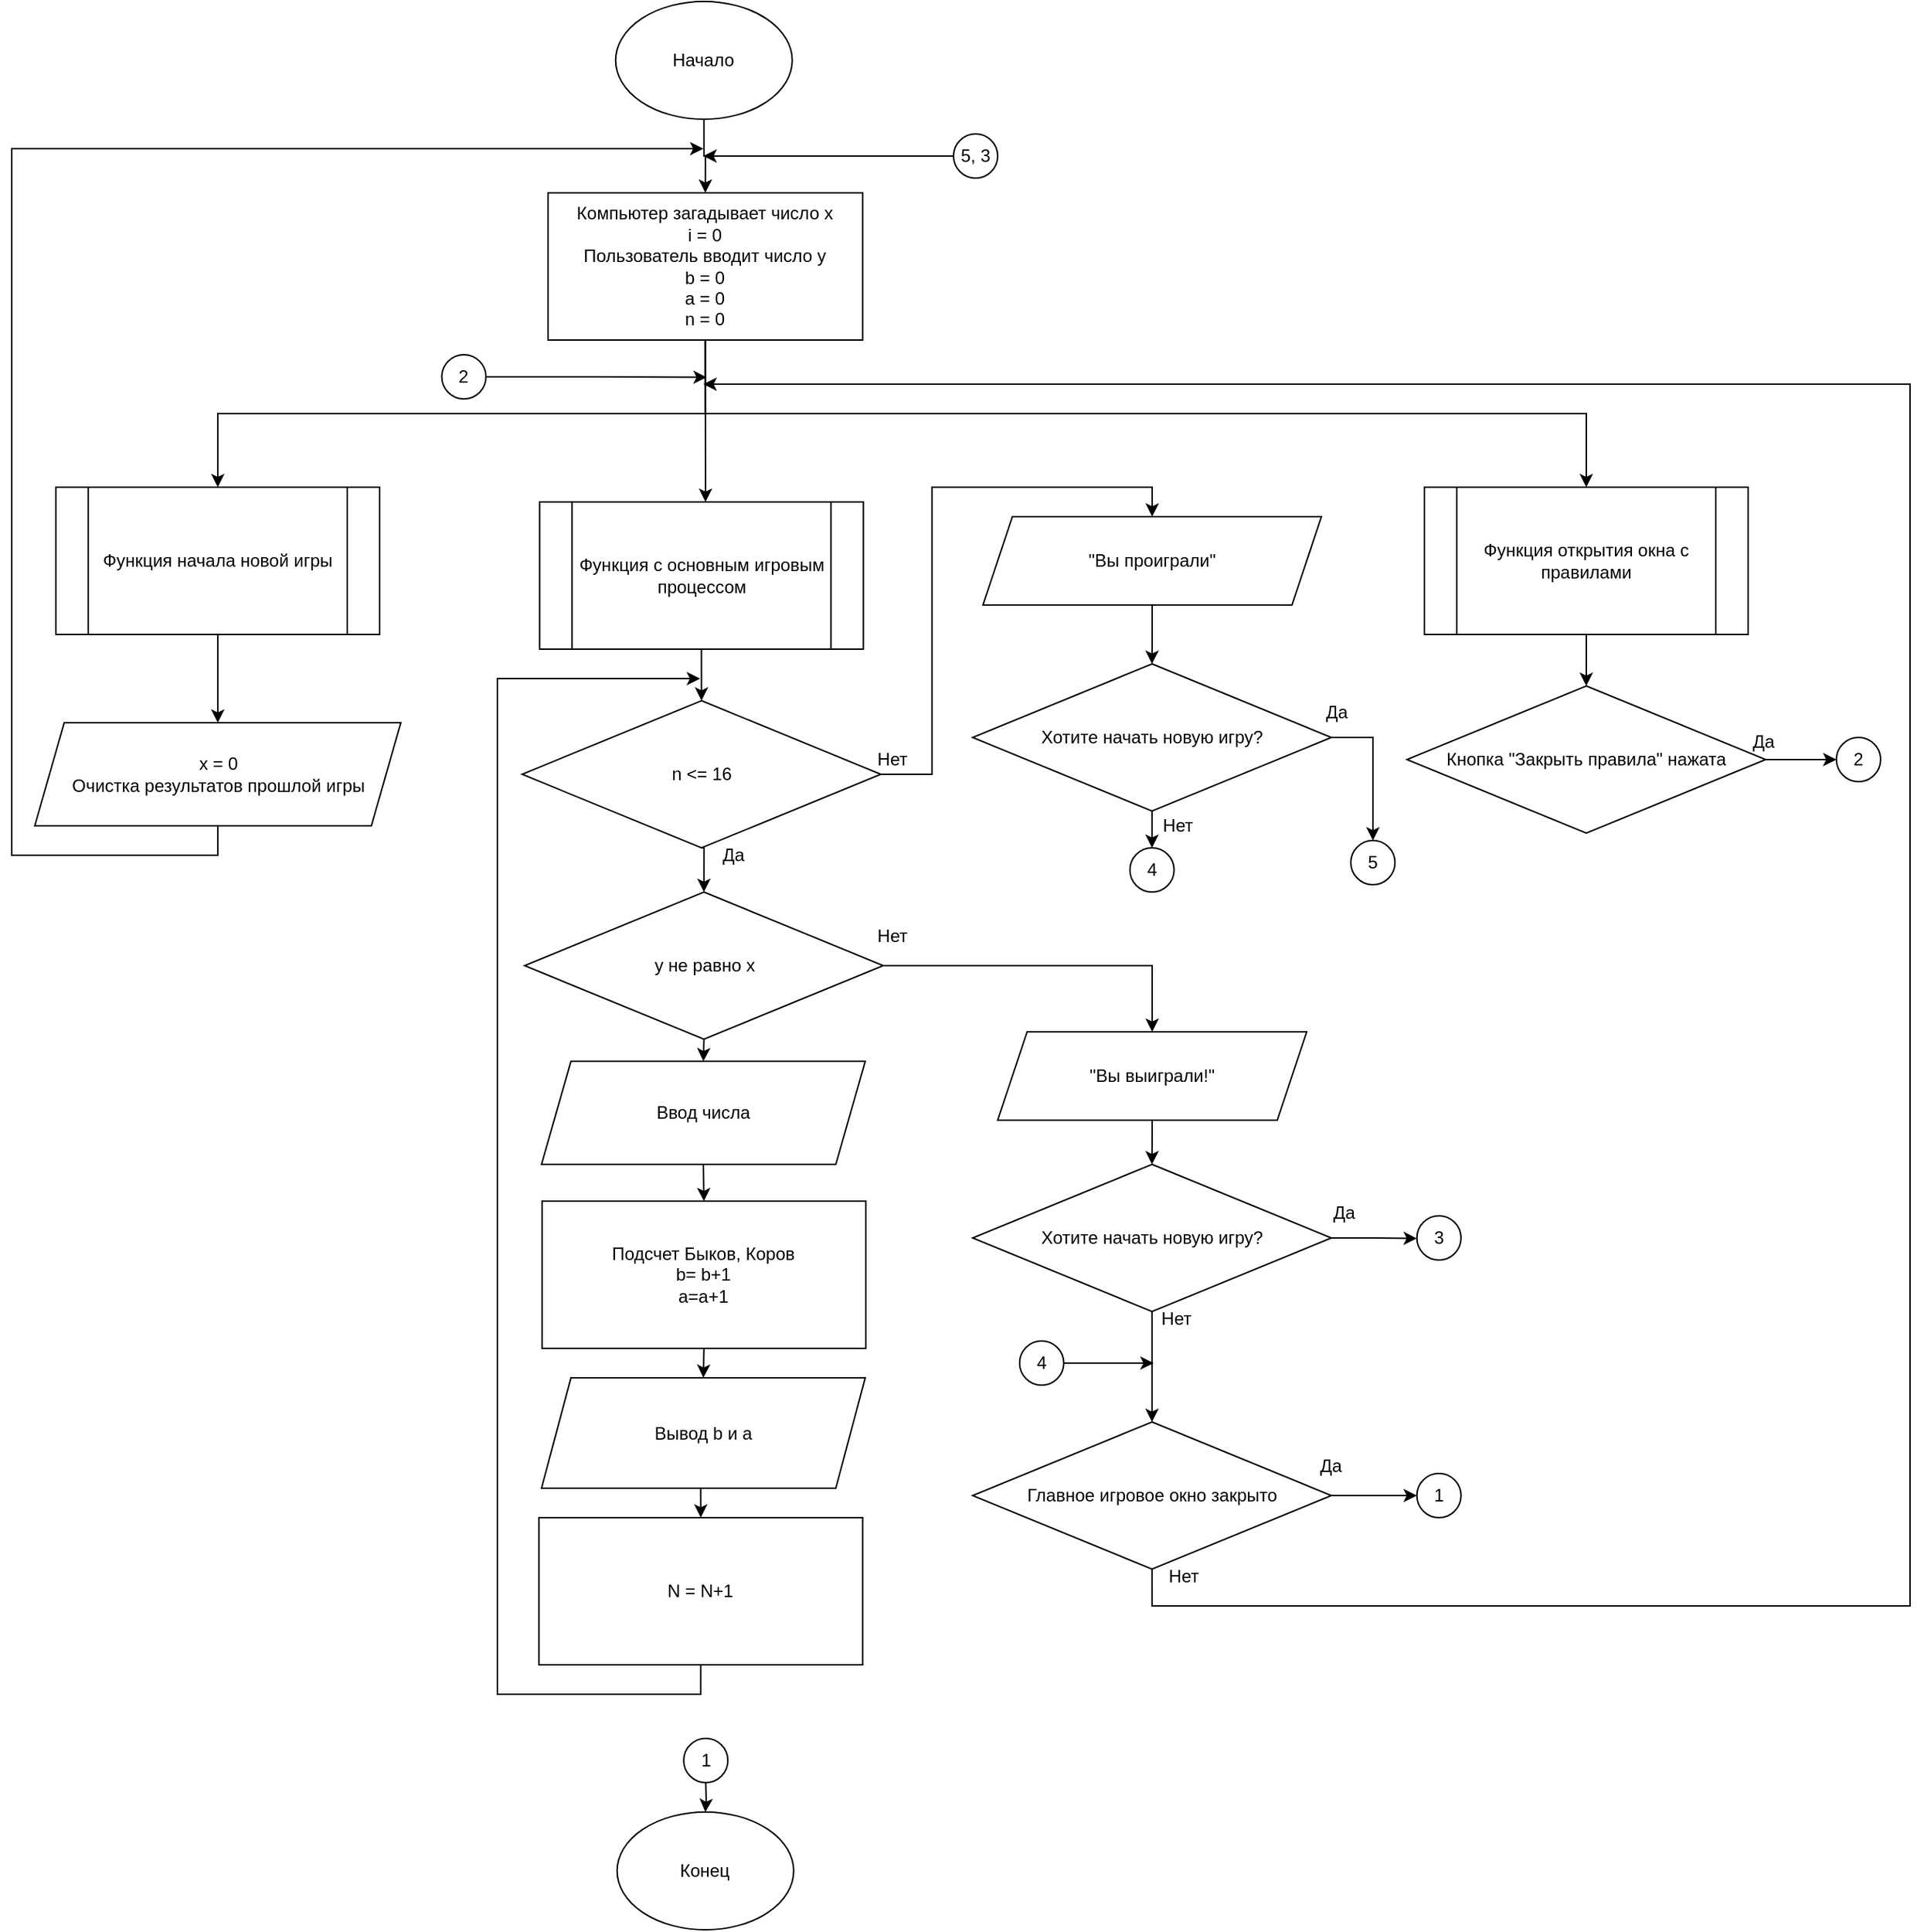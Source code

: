 <mxfile version="21.2.8" type="device">
  <diagram name="Страница 1" id="S4ITIVjbrih3VKN2v5uv">
    <mxGraphModel dx="2514" dy="2162" grid="1" gridSize="10" guides="1" tooltips="1" connect="1" arrows="1" fold="1" page="1" pageScale="1" pageWidth="827" pageHeight="1169" math="0" shadow="0">
      <root>
        <mxCell id="0" />
        <mxCell id="1" parent="0" />
        <mxCell id="5WMcYjBKRYL_eSm85BXO-1" style="edgeStyle=orthogonalEdgeStyle;rounded=0;orthogonalLoop=1;jettySize=auto;html=1;exitX=0.5;exitY=1;exitDx=0;exitDy=0;entryX=0.5;entryY=0;entryDx=0;entryDy=0;" edge="1" parent="1" source="5WMcYjBKRYL_eSm85BXO-2" target="5WMcYjBKRYL_eSm85BXO-6">
          <mxGeometry relative="1" as="geometry" />
        </mxCell>
        <mxCell id="5WMcYjBKRYL_eSm85BXO-2" value="Начало" style="ellipse;whiteSpace=wrap;html=1;" vertex="1" parent="1">
          <mxGeometry x="340.37" y="-90" width="120" height="80" as="geometry" />
        </mxCell>
        <mxCell id="5WMcYjBKRYL_eSm85BXO-3" style="edgeStyle=orthogonalEdgeStyle;rounded=0;orthogonalLoop=1;jettySize=auto;html=1;exitX=0.5;exitY=1;exitDx=0;exitDy=0;entryX=0.5;entryY=0;entryDx=0;entryDy=0;" edge="1" parent="1" source="5WMcYjBKRYL_eSm85BXO-6">
          <mxGeometry relative="1" as="geometry">
            <mxPoint x="401.46" y="250" as="targetPoint" />
          </mxGeometry>
        </mxCell>
        <mxCell id="5WMcYjBKRYL_eSm85BXO-4" style="edgeStyle=orthogonalEdgeStyle;rounded=0;orthogonalLoop=1;jettySize=auto;html=1;exitX=0.5;exitY=1;exitDx=0;exitDy=0;entryX=0.5;entryY=0;entryDx=0;entryDy=0;" edge="1" parent="1" source="5WMcYjBKRYL_eSm85BXO-6" target="5WMcYjBKRYL_eSm85BXO-115">
          <mxGeometry relative="1" as="geometry">
            <Array as="points">
              <mxPoint x="401" y="190" />
              <mxPoint x="1000" y="190" />
            </Array>
          </mxGeometry>
        </mxCell>
        <mxCell id="5WMcYjBKRYL_eSm85BXO-5" style="edgeStyle=orthogonalEdgeStyle;rounded=0;orthogonalLoop=1;jettySize=auto;html=1;exitX=0.5;exitY=1;exitDx=0;exitDy=0;" edge="1" parent="1" source="5WMcYjBKRYL_eSm85BXO-6" target="5WMcYjBKRYL_eSm85BXO-118">
          <mxGeometry relative="1" as="geometry" />
        </mxCell>
        <mxCell id="5WMcYjBKRYL_eSm85BXO-6" value="Компьютер загадывает число x&lt;br&gt;i = 0&lt;br&gt;Пользователь вводит число y&lt;br&gt;b = 0&lt;br&gt;a = 0&lt;br&gt;n = 0" style="rounded=0;whiteSpace=wrap;html=1;" vertex="1" parent="1">
          <mxGeometry x="294.46" y="40" width="213.78" height="100" as="geometry" />
        </mxCell>
        <mxCell id="5WMcYjBKRYL_eSm85BXO-8" style="edgeStyle=orthogonalEdgeStyle;rounded=0;orthogonalLoop=1;jettySize=auto;html=1;exitX=1;exitY=0.5;exitDx=0;exitDy=0;entryX=0.5;entryY=0;entryDx=0;entryDy=0;" edge="1" parent="1" source="5WMcYjBKRYL_eSm85BXO-9" target="5WMcYjBKRYL_eSm85BXO-28">
          <mxGeometry relative="1" as="geometry">
            <Array as="points">
              <mxPoint x="705" y="565" />
            </Array>
          </mxGeometry>
        </mxCell>
        <mxCell id="cQTN7Z0-3Hq8Y9j4UnPL-6" style="edgeStyle=orthogonalEdgeStyle;rounded=0;orthogonalLoop=1;jettySize=auto;html=1;exitX=0.5;exitY=1;exitDx=0;exitDy=0;entryX=0.5;entryY=0;entryDx=0;entryDy=0;" edge="1" parent="1" source="5WMcYjBKRYL_eSm85BXO-9" target="cQTN7Z0-3Hq8Y9j4UnPL-2">
          <mxGeometry relative="1" as="geometry" />
        </mxCell>
        <mxCell id="5WMcYjBKRYL_eSm85BXO-9" value="y не равно x" style="rhombus;whiteSpace=wrap;html=1;" vertex="1" parent="1">
          <mxGeometry x="278.5" y="515" width="243.75" height="100" as="geometry" />
        </mxCell>
        <mxCell id="5WMcYjBKRYL_eSm85BXO-10" value="Конец" style="ellipse;whiteSpace=wrap;html=1;" vertex="1" parent="1">
          <mxGeometry x="341.35" y="1140" width="120" height="80" as="geometry" />
        </mxCell>
        <mxCell id="5WMcYjBKRYL_eSm85BXO-27" style="edgeStyle=orthogonalEdgeStyle;rounded=0;orthogonalLoop=1;jettySize=auto;html=1;exitX=0.5;exitY=1;exitDx=0;exitDy=0;" edge="1" parent="1" source="5WMcYjBKRYL_eSm85BXO-28">
          <mxGeometry relative="1" as="geometry">
            <mxPoint x="704.88" y="700" as="targetPoint" />
          </mxGeometry>
        </mxCell>
        <mxCell id="5WMcYjBKRYL_eSm85BXO-28" value="&quot;Вы выиграли!&quot;" style="shape=parallelogram;perimeter=parallelogramPerimeter;whiteSpace=wrap;html=1;fixedSize=1;" vertex="1" parent="1">
          <mxGeometry x="600" y="610" width="210" height="60" as="geometry" />
        </mxCell>
        <mxCell id="5WMcYjBKRYL_eSm85BXO-35" value="Нет" style="text;html=1;align=center;verticalAlign=middle;resizable=0;points=[];autosize=1;strokeColor=none;fillColor=none;" vertex="1" parent="1">
          <mxGeometry x="508.24" y="530" width="40" height="30" as="geometry" />
        </mxCell>
        <mxCell id="5WMcYjBKRYL_eSm85BXO-37" style="edgeStyle=orthogonalEdgeStyle;rounded=0;orthogonalLoop=1;jettySize=auto;html=1;exitX=0.5;exitY=1;exitDx=0;exitDy=0;" edge="1" parent="1" target="5WMcYjBKRYL_eSm85BXO-10">
          <mxGeometry relative="1" as="geometry">
            <mxPoint x="401.38" y="1110" as="sourcePoint" />
          </mxGeometry>
        </mxCell>
        <mxCell id="5WMcYjBKRYL_eSm85BXO-38" value="1" style="ellipse;whiteSpace=wrap;html=1;aspect=fixed;" vertex="1" parent="1">
          <mxGeometry x="386.63" y="1090" width="30" height="30" as="geometry" />
        </mxCell>
        <mxCell id="5WMcYjBKRYL_eSm85BXO-45" style="edgeStyle=orthogonalEdgeStyle;rounded=0;orthogonalLoop=1;jettySize=auto;html=1;exitX=0.5;exitY=1;exitDx=0;exitDy=0;entryX=0.5;entryY=0;entryDx=0;entryDy=0;" edge="1" parent="1" target="5WMcYjBKRYL_eSm85BXO-60">
          <mxGeometry relative="1" as="geometry">
            <mxPoint x="1000" y="340" as="sourcePoint" />
          </mxGeometry>
        </mxCell>
        <mxCell id="5WMcYjBKRYL_eSm85BXO-46" style="edgeStyle=orthogonalEdgeStyle;rounded=0;orthogonalLoop=1;jettySize=auto;html=1;exitX=0.5;exitY=1;exitDx=0;exitDy=0;entryX=0.5;entryY=0;entryDx=0;entryDy=0;" edge="1" parent="1" target="5WMcYjBKRYL_eSm85BXO-54">
          <mxGeometry relative="1" as="geometry">
            <mxPoint x="401.46" y="350" as="sourcePoint" />
          </mxGeometry>
        </mxCell>
        <mxCell id="5WMcYjBKRYL_eSm85BXO-47" style="edgeStyle=orthogonalEdgeStyle;rounded=0;orthogonalLoop=1;jettySize=auto;html=1;exitX=1;exitY=0.5;exitDx=0;exitDy=0;" edge="1" parent="1" source="5WMcYjBKRYL_eSm85BXO-48">
          <mxGeometry relative="1" as="geometry">
            <mxPoint x="402.25" y="165.333" as="targetPoint" />
          </mxGeometry>
        </mxCell>
        <mxCell id="5WMcYjBKRYL_eSm85BXO-48" value="2" style="ellipse;whiteSpace=wrap;html=1;aspect=fixed;" vertex="1" parent="1">
          <mxGeometry x="222.25" y="150" width="30" height="30" as="geometry" />
        </mxCell>
        <mxCell id="5WMcYjBKRYL_eSm85BXO-49" value="2" style="ellipse;whiteSpace=wrap;html=1;aspect=fixed;" vertex="1" parent="1">
          <mxGeometry x="1170" y="410" width="30" height="30" as="geometry" />
        </mxCell>
        <mxCell id="5WMcYjBKRYL_eSm85BXO-50" style="edgeStyle=orthogonalEdgeStyle;rounded=0;orthogonalLoop=1;jettySize=auto;html=1;exitX=0.5;exitY=1;exitDx=0;exitDy=0;" edge="1" parent="1" source="5WMcYjBKRYL_eSm85BXO-51">
          <mxGeometry relative="1" as="geometry">
            <mxPoint x="400" y="10" as="targetPoint" />
            <Array as="points">
              <mxPoint x="70" y="490" />
              <mxPoint x="-70" y="490" />
              <mxPoint x="-70" y="10" />
              <mxPoint x="400" y="10" />
            </Array>
          </mxGeometry>
        </mxCell>
        <mxCell id="5WMcYjBKRYL_eSm85BXO-51" value="x = 0&lt;br&gt;Очистка результатов прошлой игры" style="shape=parallelogram;perimeter=parallelogramPerimeter;whiteSpace=wrap;html=1;fixedSize=1;" vertex="1" parent="1">
          <mxGeometry x="-54.37" y="400" width="248.75" height="70" as="geometry" />
        </mxCell>
        <mxCell id="5WMcYjBKRYL_eSm85BXO-52" style="edgeStyle=orthogonalEdgeStyle;rounded=0;orthogonalLoop=1;jettySize=auto;html=1;exitX=0.5;exitY=1;exitDx=0;exitDy=0;entryX=0.5;entryY=0;entryDx=0;entryDy=0;" edge="1" parent="1" source="5WMcYjBKRYL_eSm85BXO-54" target="5WMcYjBKRYL_eSm85BXO-9">
          <mxGeometry relative="1" as="geometry" />
        </mxCell>
        <mxCell id="5WMcYjBKRYL_eSm85BXO-53" style="edgeStyle=orthogonalEdgeStyle;rounded=0;orthogonalLoop=1;jettySize=auto;html=1;exitX=1;exitY=0.5;exitDx=0;exitDy=0;entryX=0.5;entryY=0;entryDx=0;entryDy=0;" edge="1" parent="1" source="5WMcYjBKRYL_eSm85BXO-54" target="5WMcYjBKRYL_eSm85BXO-58">
          <mxGeometry relative="1" as="geometry" />
        </mxCell>
        <mxCell id="5WMcYjBKRYL_eSm85BXO-54" value="n &amp;lt;= 16" style="rhombus;whiteSpace=wrap;html=1;" vertex="1" parent="1">
          <mxGeometry x="276.85" y="385" width="243.75" height="100" as="geometry" />
        </mxCell>
        <mxCell id="5WMcYjBKRYL_eSm85BXO-55" value="Да" style="text;html=1;align=center;verticalAlign=middle;resizable=0;points=[];autosize=1;strokeColor=none;fillColor=none;" vertex="1" parent="1">
          <mxGeometry x="400" y="475" width="40" height="30" as="geometry" />
        </mxCell>
        <mxCell id="5WMcYjBKRYL_eSm85BXO-56" value="Нет" style="text;html=1;align=center;verticalAlign=middle;resizable=0;points=[];autosize=1;strokeColor=none;fillColor=none;" vertex="1" parent="1">
          <mxGeometry x="508.24" y="410" width="40" height="30" as="geometry" />
        </mxCell>
        <mxCell id="5WMcYjBKRYL_eSm85BXO-57" style="edgeStyle=orthogonalEdgeStyle;rounded=0;orthogonalLoop=1;jettySize=auto;html=1;exitX=0.5;exitY=1;exitDx=0;exitDy=0;entryX=0.5;entryY=0;entryDx=0;entryDy=0;" edge="1" parent="1" source="5WMcYjBKRYL_eSm85BXO-58" target="5WMcYjBKRYL_eSm85BXO-78">
          <mxGeometry relative="1" as="geometry" />
        </mxCell>
        <mxCell id="5WMcYjBKRYL_eSm85BXO-58" value="&quot;Вы проиграли&quot;" style="shape=parallelogram;perimeter=parallelogramPerimeter;whiteSpace=wrap;html=1;fixedSize=1;" vertex="1" parent="1">
          <mxGeometry x="590" y="260" width="230" height="60" as="geometry" />
        </mxCell>
        <mxCell id="5WMcYjBKRYL_eSm85BXO-59" style="edgeStyle=orthogonalEdgeStyle;rounded=0;orthogonalLoop=1;jettySize=auto;html=1;exitX=1;exitY=0.5;exitDx=0;exitDy=0;entryX=0;entryY=0.5;entryDx=0;entryDy=0;" edge="1" parent="1" source="5WMcYjBKRYL_eSm85BXO-60" target="5WMcYjBKRYL_eSm85BXO-49">
          <mxGeometry relative="1" as="geometry" />
        </mxCell>
        <mxCell id="5WMcYjBKRYL_eSm85BXO-60" value="Кнопка &quot;Закрыть правила&quot; нажата" style="rhombus;whiteSpace=wrap;html=1;" vertex="1" parent="1">
          <mxGeometry x="878.13" y="375" width="243.75" height="100" as="geometry" />
        </mxCell>
        <mxCell id="5WMcYjBKRYL_eSm85BXO-61" style="edgeStyle=orthogonalEdgeStyle;rounded=0;orthogonalLoop=1;jettySize=auto;html=1;exitX=1;exitY=0.5;exitDx=0;exitDy=0;" edge="1" parent="1" source="5WMcYjBKRYL_eSm85BXO-63">
          <mxGeometry relative="1" as="geometry">
            <mxPoint x="884.88" y="750.333" as="targetPoint" />
          </mxGeometry>
        </mxCell>
        <mxCell id="5WMcYjBKRYL_eSm85BXO-62" style="edgeStyle=orthogonalEdgeStyle;rounded=0;orthogonalLoop=1;jettySize=auto;html=1;exitX=0.5;exitY=1;exitDx=0;exitDy=0;entryX=0.5;entryY=0;entryDx=0;entryDy=0;" edge="1" parent="1" source="5WMcYjBKRYL_eSm85BXO-63" target="5WMcYjBKRYL_eSm85BXO-122">
          <mxGeometry relative="1" as="geometry" />
        </mxCell>
        <mxCell id="5WMcYjBKRYL_eSm85BXO-63" value="Хотите начать новую игру?" style="rhombus;whiteSpace=wrap;html=1;" vertex="1" parent="1">
          <mxGeometry x="583" y="700" width="243.75" height="100" as="geometry" />
        </mxCell>
        <mxCell id="5WMcYjBKRYL_eSm85BXO-64" value="3" style="ellipse;whiteSpace=wrap;html=1;aspect=fixed;" vertex="1" parent="1">
          <mxGeometry x="884.88" y="735" width="30" height="30" as="geometry" />
        </mxCell>
        <mxCell id="5WMcYjBKRYL_eSm85BXO-76" style="edgeStyle=orthogonalEdgeStyle;rounded=0;orthogonalLoop=1;jettySize=auto;html=1;exitX=0.5;exitY=1;exitDx=0;exitDy=0;entryX=0.5;entryY=0;entryDx=0;entryDy=0;" edge="1" parent="1" source="5WMcYjBKRYL_eSm85BXO-78" target="5WMcYjBKRYL_eSm85BXO-79">
          <mxGeometry relative="1" as="geometry" />
        </mxCell>
        <mxCell id="5WMcYjBKRYL_eSm85BXO-77" style="edgeStyle=orthogonalEdgeStyle;rounded=0;orthogonalLoop=1;jettySize=auto;html=1;exitX=1;exitY=0.5;exitDx=0;exitDy=0;entryX=0.5;entryY=0;entryDx=0;entryDy=0;" edge="1" parent="1" source="5WMcYjBKRYL_eSm85BXO-78" target="5WMcYjBKRYL_eSm85BXO-107">
          <mxGeometry relative="1" as="geometry" />
        </mxCell>
        <mxCell id="5WMcYjBKRYL_eSm85BXO-78" value="Хотите начать новую игру?" style="rhombus;whiteSpace=wrap;html=1;" vertex="1" parent="1">
          <mxGeometry x="583" y="360" width="243.75" height="100" as="geometry" />
        </mxCell>
        <mxCell id="5WMcYjBKRYL_eSm85BXO-79" value="4" style="ellipse;whiteSpace=wrap;html=1;aspect=fixed;" vertex="1" parent="1">
          <mxGeometry x="689.87" y="485" width="30" height="30" as="geometry" />
        </mxCell>
        <mxCell id="5WMcYjBKRYL_eSm85BXO-107" value="5" style="ellipse;whiteSpace=wrap;html=1;aspect=fixed;" vertex="1" parent="1">
          <mxGeometry x="840" y="480" width="30" height="30" as="geometry" />
        </mxCell>
        <mxCell id="5WMcYjBKRYL_eSm85BXO-110" style="edgeStyle=orthogonalEdgeStyle;rounded=0;orthogonalLoop=1;jettySize=auto;html=1;exitX=0;exitY=0.5;exitDx=0;exitDy=0;" edge="1" parent="1" source="5WMcYjBKRYL_eSm85BXO-111">
          <mxGeometry relative="1" as="geometry">
            <mxPoint x="400" y="15" as="targetPoint" />
          </mxGeometry>
        </mxCell>
        <mxCell id="5WMcYjBKRYL_eSm85BXO-111" value="5, 3" style="ellipse;whiteSpace=wrap;html=1;aspect=fixed;" vertex="1" parent="1">
          <mxGeometry x="570" width="30" height="30" as="geometry" />
        </mxCell>
        <mxCell id="5WMcYjBKRYL_eSm85BXO-112" value="Да" style="text;html=1;align=center;verticalAlign=middle;resizable=0;points=[];autosize=1;strokeColor=none;fillColor=none;" vertex="1" parent="1">
          <mxGeometry x="810" y="378" width="40" height="30" as="geometry" />
        </mxCell>
        <mxCell id="5WMcYjBKRYL_eSm85BXO-113" value="Нет" style="text;html=1;align=center;verticalAlign=middle;resizable=0;points=[];autosize=1;strokeColor=none;fillColor=none;" vertex="1" parent="1">
          <mxGeometry x="701.87" y="455" width="40" height="30" as="geometry" />
        </mxCell>
        <mxCell id="5WMcYjBKRYL_eSm85BXO-114" value="Да" style="text;html=1;align=center;verticalAlign=middle;resizable=0;points=[];autosize=1;strokeColor=none;fillColor=none;" vertex="1" parent="1">
          <mxGeometry x="1100" y="398" width="40" height="30" as="geometry" />
        </mxCell>
        <mxCell id="5WMcYjBKRYL_eSm85BXO-115" value="Функция открытия окна с правилами" style="shape=process;whiteSpace=wrap;html=1;backgroundOutline=1;" vertex="1" parent="1">
          <mxGeometry x="890" y="240" width="220" height="100" as="geometry" />
        </mxCell>
        <mxCell id="5WMcYjBKRYL_eSm85BXO-116" value="Функция с основным игровым процессом" style="shape=process;whiteSpace=wrap;html=1;backgroundOutline=1;" vertex="1" parent="1">
          <mxGeometry x="288.72" y="250" width="220" height="100" as="geometry" />
        </mxCell>
        <mxCell id="5WMcYjBKRYL_eSm85BXO-117" style="edgeStyle=orthogonalEdgeStyle;rounded=0;orthogonalLoop=1;jettySize=auto;html=1;exitX=0.5;exitY=1;exitDx=0;exitDy=0;entryX=0.5;entryY=0;entryDx=0;entryDy=0;" edge="1" parent="1" source="5WMcYjBKRYL_eSm85BXO-118" target="5WMcYjBKRYL_eSm85BXO-51">
          <mxGeometry relative="1" as="geometry" />
        </mxCell>
        <mxCell id="5WMcYjBKRYL_eSm85BXO-118" value="Функция начала новой игры" style="shape=process;whiteSpace=wrap;html=1;backgroundOutline=1;" vertex="1" parent="1">
          <mxGeometry x="-40" y="240" width="220" height="100" as="geometry" />
        </mxCell>
        <mxCell id="5WMcYjBKRYL_eSm85BXO-119" value="Да" style="text;html=1;align=center;verticalAlign=middle;resizable=0;points=[];autosize=1;strokeColor=none;fillColor=none;" vertex="1" parent="1">
          <mxGeometry x="814.88" y="718" width="40" height="30" as="geometry" />
        </mxCell>
        <mxCell id="5WMcYjBKRYL_eSm85BXO-120" style="edgeStyle=orthogonalEdgeStyle;rounded=0;orthogonalLoop=1;jettySize=auto;html=1;exitX=1;exitY=0.5;exitDx=0;exitDy=0;entryX=0;entryY=0.5;entryDx=0;entryDy=0;" edge="1" parent="1" source="5WMcYjBKRYL_eSm85BXO-122" target="5WMcYjBKRYL_eSm85BXO-123">
          <mxGeometry relative="1" as="geometry" />
        </mxCell>
        <mxCell id="5WMcYjBKRYL_eSm85BXO-121" style="edgeStyle=orthogonalEdgeStyle;rounded=0;orthogonalLoop=1;jettySize=auto;html=1;exitX=0.5;exitY=1;exitDx=0;exitDy=0;" edge="1" parent="1" source="5WMcYjBKRYL_eSm85BXO-122">
          <mxGeometry relative="1" as="geometry">
            <mxPoint x="400" y="170" as="targetPoint" />
            <Array as="points">
              <mxPoint x="705" y="1000" />
              <mxPoint x="1220" y="1000" />
              <mxPoint x="1220" y="170" />
            </Array>
          </mxGeometry>
        </mxCell>
        <mxCell id="5WMcYjBKRYL_eSm85BXO-122" value="Главное игровое окно закрыто" style="rhombus;whiteSpace=wrap;html=1;" vertex="1" parent="1">
          <mxGeometry x="583" y="875" width="243.75" height="100" as="geometry" />
        </mxCell>
        <mxCell id="5WMcYjBKRYL_eSm85BXO-123" value="1" style="ellipse;whiteSpace=wrap;html=1;aspect=fixed;" vertex="1" parent="1">
          <mxGeometry x="884.88" y="910" width="30" height="30" as="geometry" />
        </mxCell>
        <mxCell id="5WMcYjBKRYL_eSm85BXO-124" value="Да" style="text;html=1;align=center;verticalAlign=middle;resizable=0;points=[];autosize=1;strokeColor=none;fillColor=none;" vertex="1" parent="1">
          <mxGeometry x="805.94" y="890" width="40" height="30" as="geometry" />
        </mxCell>
        <mxCell id="5WMcYjBKRYL_eSm85BXO-125" value="Нет" style="text;html=1;align=center;verticalAlign=middle;resizable=0;points=[];autosize=1;strokeColor=none;fillColor=none;" vertex="1" parent="1">
          <mxGeometry x="700.94" y="790" width="40" height="30" as="geometry" />
        </mxCell>
        <mxCell id="5WMcYjBKRYL_eSm85BXO-126" style="edgeStyle=orthogonalEdgeStyle;rounded=0;orthogonalLoop=1;jettySize=auto;html=1;exitX=1;exitY=0.5;exitDx=0;exitDy=0;" edge="1" parent="1" source="5WMcYjBKRYL_eSm85BXO-127">
          <mxGeometry relative="1" as="geometry">
            <mxPoint x="705.94" y="835.059" as="targetPoint" />
          </mxGeometry>
        </mxCell>
        <mxCell id="5WMcYjBKRYL_eSm85BXO-127" value="4" style="ellipse;whiteSpace=wrap;html=1;aspect=fixed;" vertex="1" parent="1">
          <mxGeometry x="614.88" y="820" width="30" height="30" as="geometry" />
        </mxCell>
        <mxCell id="5WMcYjBKRYL_eSm85BXO-128" value="Нет" style="text;html=1;align=center;verticalAlign=middle;resizable=0;points=[];autosize=1;strokeColor=none;fillColor=none;" vertex="1" parent="1">
          <mxGeometry x="705.94" y="965" width="40" height="30" as="geometry" />
        </mxCell>
        <mxCell id="cQTN7Z0-3Hq8Y9j4UnPL-1" style="edgeStyle=orthogonalEdgeStyle;rounded=0;orthogonalLoop=1;jettySize=auto;html=1;exitX=0.5;exitY=1;exitDx=0;exitDy=0;entryX=0.5;entryY=0;entryDx=0;entryDy=0;" edge="1" parent="1" source="cQTN7Z0-3Hq8Y9j4UnPL-2" target="cQTN7Z0-3Hq8Y9j4UnPL-4">
          <mxGeometry relative="1" as="geometry" />
        </mxCell>
        <mxCell id="cQTN7Z0-3Hq8Y9j4UnPL-2" value="Ввод числа" style="shape=parallelogram;perimeter=parallelogramPerimeter;whiteSpace=wrap;html=1;fixedSize=1;" vertex="1" parent="1">
          <mxGeometry x="290" y="630" width="220" height="70" as="geometry" />
        </mxCell>
        <mxCell id="cQTN7Z0-3Hq8Y9j4UnPL-3" style="edgeStyle=orthogonalEdgeStyle;rounded=0;orthogonalLoop=1;jettySize=auto;html=1;exitX=0.5;exitY=1;exitDx=0;exitDy=0;entryX=0.5;entryY=0;entryDx=0;entryDy=0;" edge="1" parent="1" source="cQTN7Z0-3Hq8Y9j4UnPL-4" target="cQTN7Z0-3Hq8Y9j4UnPL-5">
          <mxGeometry relative="1" as="geometry" />
        </mxCell>
        <mxCell id="cQTN7Z0-3Hq8Y9j4UnPL-4" value="Подсчет Быков, Коров&lt;br&gt;b= b+1&lt;br&gt;a=a+1" style="rounded=0;whiteSpace=wrap;html=1;" vertex="1" parent="1">
          <mxGeometry x="290.37" y="725" width="220" height="100" as="geometry" />
        </mxCell>
        <mxCell id="cQTN7Z0-3Hq8Y9j4UnPL-10" style="edgeStyle=orthogonalEdgeStyle;rounded=0;orthogonalLoop=1;jettySize=auto;html=1;exitX=0.5;exitY=1;exitDx=0;exitDy=0;entryX=0.5;entryY=0;entryDx=0;entryDy=0;" edge="1" parent="1" source="cQTN7Z0-3Hq8Y9j4UnPL-5" target="cQTN7Z0-3Hq8Y9j4UnPL-9">
          <mxGeometry relative="1" as="geometry" />
        </mxCell>
        <mxCell id="cQTN7Z0-3Hq8Y9j4UnPL-5" value="Вывод b и a" style="shape=parallelogram;perimeter=parallelogramPerimeter;whiteSpace=wrap;html=1;fixedSize=1;" vertex="1" parent="1">
          <mxGeometry x="290" y="845" width="220" height="75" as="geometry" />
        </mxCell>
        <mxCell id="cQTN7Z0-3Hq8Y9j4UnPL-11" style="edgeStyle=orthogonalEdgeStyle;rounded=0;orthogonalLoop=1;jettySize=auto;html=1;exitX=0.5;exitY=1;exitDx=0;exitDy=0;" edge="1" parent="1" source="cQTN7Z0-3Hq8Y9j4UnPL-9">
          <mxGeometry relative="1" as="geometry">
            <mxPoint x="397.765" y="370" as="targetPoint" />
            <Array as="points">
              <mxPoint x="398" y="1060" />
              <mxPoint x="260" y="1060" />
              <mxPoint x="260" y="370" />
            </Array>
          </mxGeometry>
        </mxCell>
        <mxCell id="cQTN7Z0-3Hq8Y9j4UnPL-9" value="N = N+1" style="rounded=0;whiteSpace=wrap;html=1;" vertex="1" parent="1">
          <mxGeometry x="288.24" y="940" width="220" height="100" as="geometry" />
        </mxCell>
      </root>
    </mxGraphModel>
  </diagram>
</mxfile>
